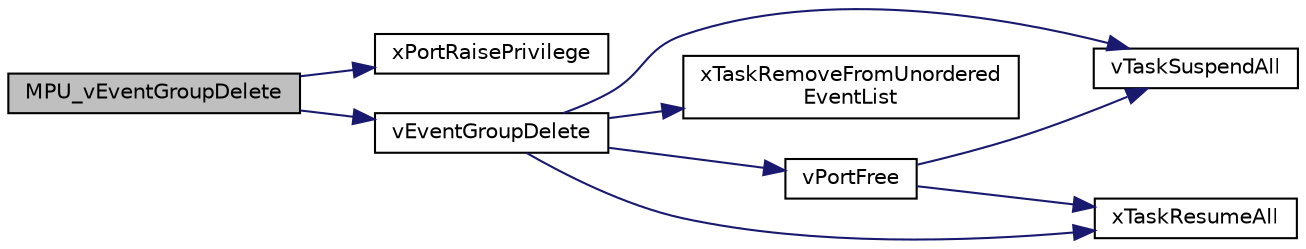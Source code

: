 digraph "MPU_vEventGroupDelete"
{
  edge [fontname="Helvetica",fontsize="10",labelfontname="Helvetica",labelfontsize="10"];
  node [fontname="Helvetica",fontsize="10",shape=record];
  rankdir="LR";
  Node42 [label="MPU_vEventGroupDelete",height=0.2,width=0.4,color="black", fillcolor="grey75", style="filled", fontcolor="black"];
  Node42 -> Node43 [color="midnightblue",fontsize="10",style="solid",fontname="Helvetica"];
  Node43 [label="xPortRaisePrivilege",height=0.2,width=0.4,color="black", fillcolor="white", style="filled",URL="$mpu__wrappers_8c.html#ac42aa31652a6e8158f8ea8a88aad8275"];
  Node42 -> Node44 [color="midnightblue",fontsize="10",style="solid",fontname="Helvetica"];
  Node44 [label="vEventGroupDelete",height=0.2,width=0.4,color="black", fillcolor="white", style="filled",URL="$event__groups_8c.html#a6939faca89fc4ba52fa8288527042464",tooltip="event_groups.h "];
  Node44 -> Node45 [color="midnightblue",fontsize="10",style="solid",fontname="Helvetica"];
  Node45 [label="vTaskSuspendAll",height=0.2,width=0.4,color="black", fillcolor="white", style="filled",URL="$task_8h.html#a366b302eba79d10b5ee2a3756f0fcc43"];
  Node44 -> Node46 [color="midnightblue",fontsize="10",style="solid",fontname="Helvetica"];
  Node46 [label="xTaskRemoveFromUnordered\lEventList",height=0.2,width=0.4,color="black", fillcolor="white", style="filled",URL="$task_8h.html#aca64fad00201055cbaf9fff74f181b85"];
  Node44 -> Node47 [color="midnightblue",fontsize="10",style="solid",fontname="Helvetica"];
  Node47 [label="vPortFree",height=0.2,width=0.4,color="black", fillcolor="white", style="filled",URL="$portable_8h.html#a735cd3085bb7ba06ff8e47565bfd7016"];
  Node47 -> Node45 [color="midnightblue",fontsize="10",style="solid",fontname="Helvetica"];
  Node47 -> Node48 [color="midnightblue",fontsize="10",style="solid",fontname="Helvetica"];
  Node48 [label="xTaskResumeAll",height=0.2,width=0.4,color="black", fillcolor="white", style="filled",URL="$task_8h.html#a003f8ae6d649225abd030cc76e1c7d0e"];
  Node44 -> Node48 [color="midnightblue",fontsize="10",style="solid",fontname="Helvetica"];
}
